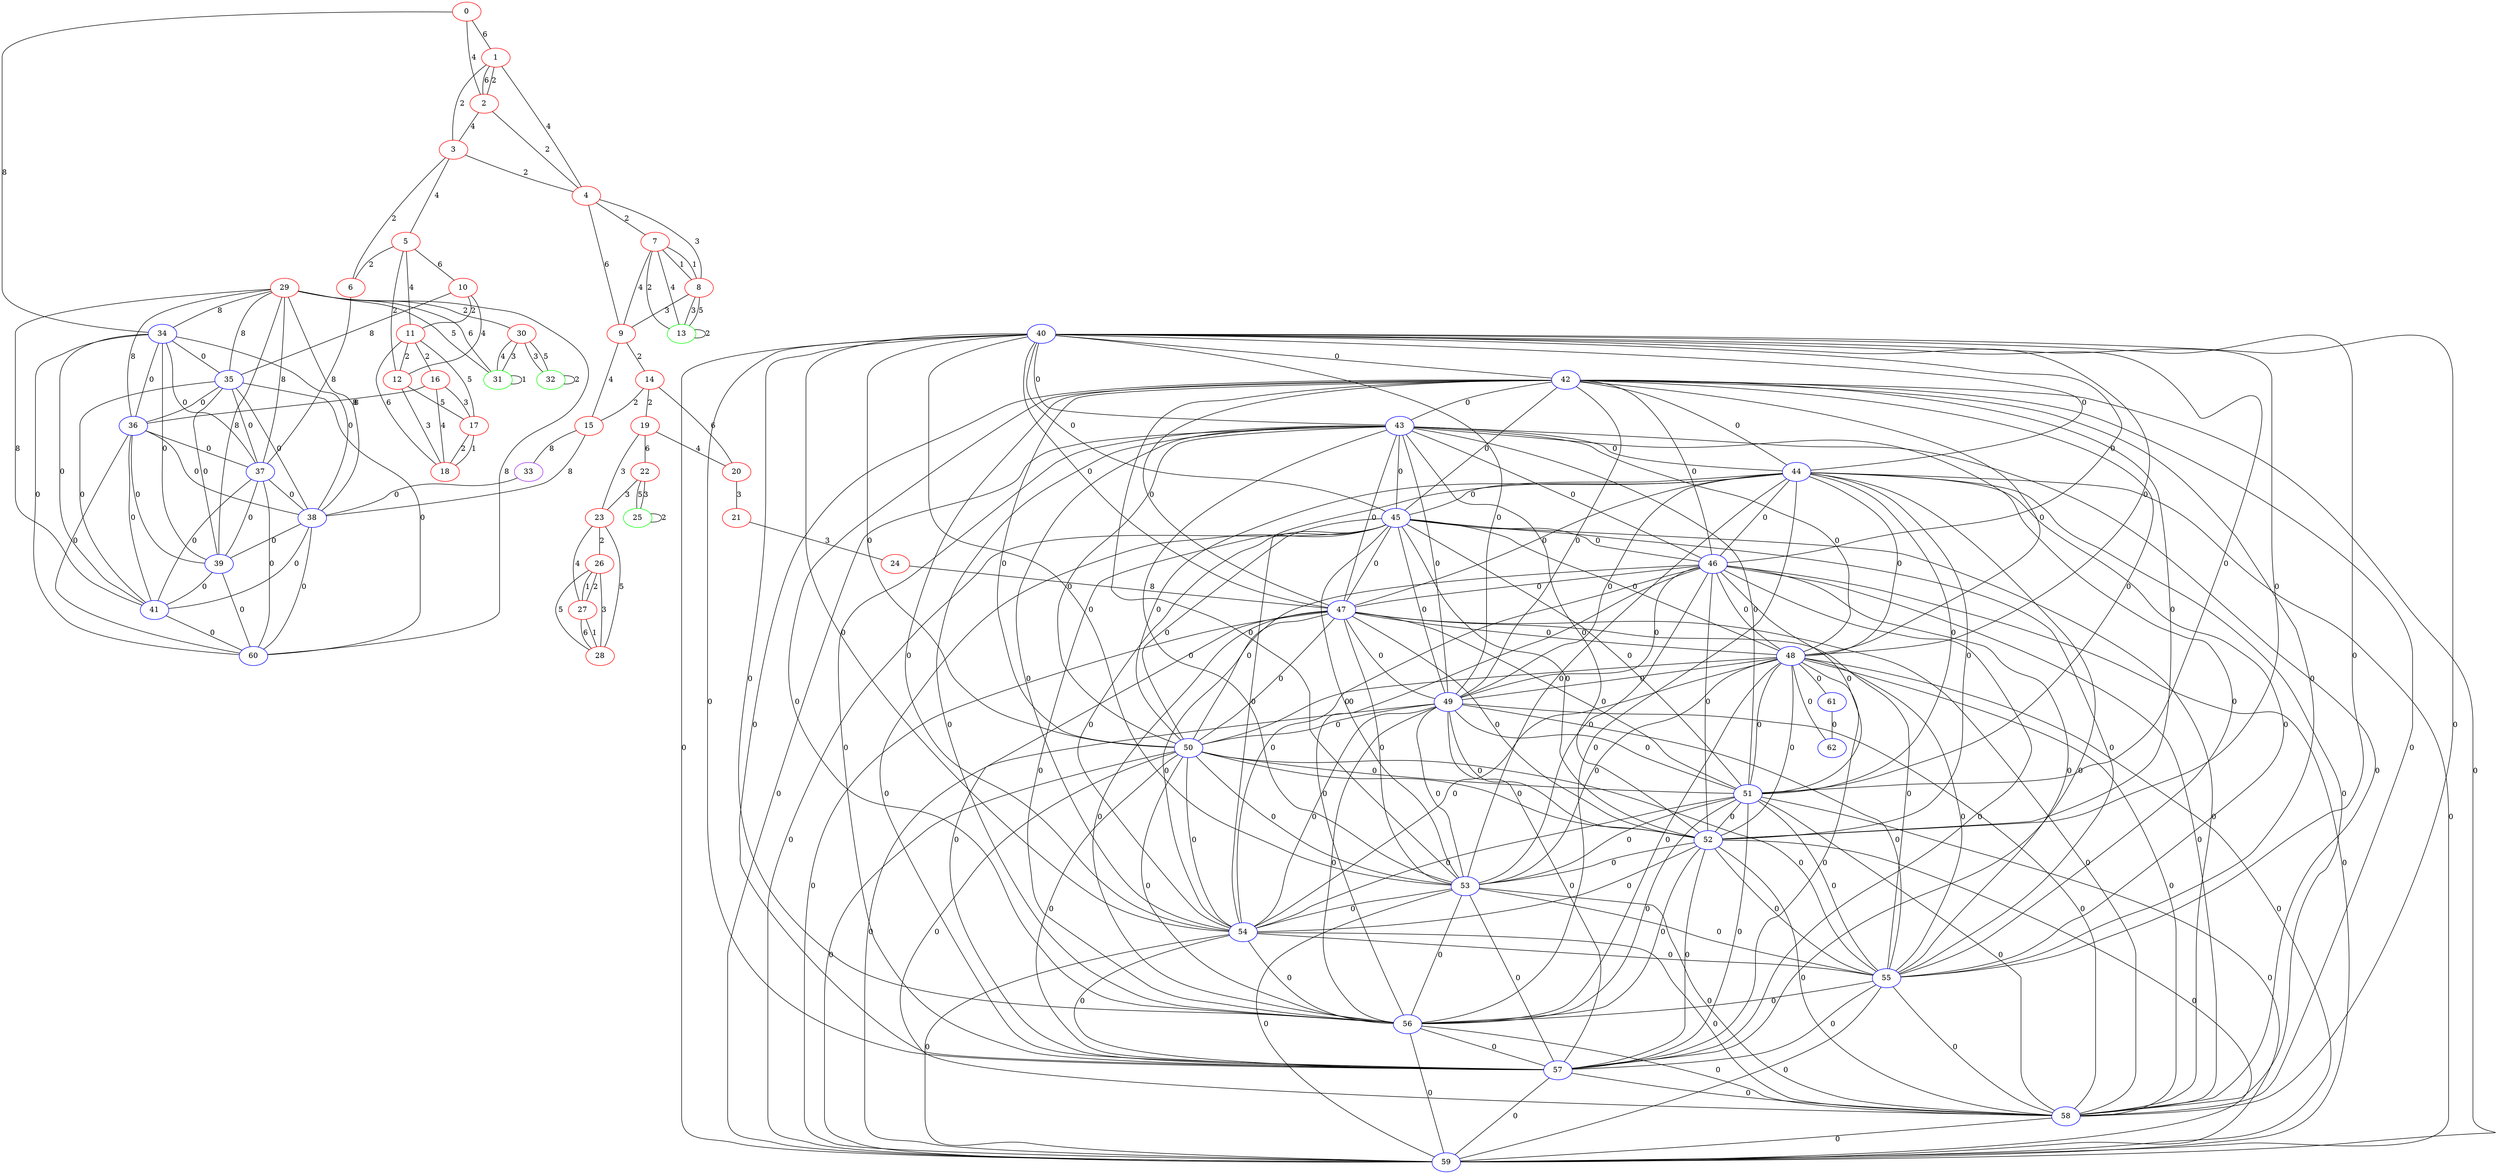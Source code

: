 graph "" {
0 [color=red, weight=1];
1 [color=red, weight=1];
2 [color=red, weight=1];
3 [color=red, weight=1];
4 [color=red, weight=1];
5 [color=red, weight=1];
6 [color=red, weight=1];
7 [color=red, weight=1];
8 [color=red, weight=1];
9 [color=red, weight=1];
10 [color=red, weight=1];
11 [color=red, weight=1];
12 [color=red, weight=1];
13 [color=green, weight=2];
14 [color=red, weight=1];
15 [color=red, weight=1];
16 [color=red, weight=1];
17 [color=red, weight=1];
18 [color=red, weight=1];
19 [color=red, weight=1];
20 [color=red, weight=1];
21 [color=red, weight=1];
22 [color=red, weight=1];
23 [color=red, weight=1];
24 [color=red, weight=1];
25 [color=green, weight=2];
26 [color=red, weight=1];
27 [color=red, weight=1];
28 [color=red, weight=1];
29 [color=red, weight=1];
30 [color=red, weight=1];
31 [color=green, weight=2];
32 [color=green, weight=2];
33 [color=purple, weight=4];
34 [color=blue, weight=3];
35 [color=blue, weight=3];
36 [color=blue, weight=3];
37 [color=blue, weight=3];
38 [color=blue, weight=3];
39 [color=blue, weight=3];
40 [color=blue, weight=3];
41 [color=blue, weight=3];
42 [color=blue, weight=3];
43 [color=blue, weight=3];
44 [color=blue, weight=3];
45 [color=blue, weight=3];
46 [color=blue, weight=3];
47 [color=blue, weight=3];
48 [color=blue, weight=3];
49 [color=blue, weight=3];
50 [color=blue, weight=3];
51 [color=blue, weight=3];
52 [color=blue, weight=3];
53 [color=blue, weight=3];
54 [color=blue, weight=3];
55 [color=blue, weight=3];
56 [color=blue, weight=3];
57 [color=blue, weight=3];
58 [color=blue, weight=3];
59 [color=blue, weight=3];
60 [color=blue, weight=3];
61 [color=blue, weight=3];
62 [color=blue, weight=3];
0 -- 1  [key=0, label=6];
0 -- 2  [key=0, label=4];
0 -- 34  [key=0, label=8];
1 -- 2  [key=0, label=2];
1 -- 2  [key=1, label=6];
1 -- 3  [key=0, label=2];
1 -- 4  [key=0, label=4];
2 -- 3  [key=0, label=4];
2 -- 4  [key=0, label=2];
3 -- 4  [key=0, label=2];
3 -- 5  [key=0, label=4];
3 -- 6  [key=0, label=2];
4 -- 7  [key=0, label=2];
4 -- 8  [key=0, label=3];
4 -- 9  [key=0, label=6];
5 -- 11  [key=0, label=4];
5 -- 10  [key=0, label=6];
5 -- 12  [key=0, label=2];
5 -- 6  [key=0, label=2];
6 -- 37  [key=0, label=8];
7 -- 8  [key=0, label=1];
7 -- 8  [key=1, label=1];
7 -- 9  [key=0, label=4];
7 -- 13  [key=0, label=2];
7 -- 13  [key=1, label=4];
8 -- 9  [key=0, label=3];
8 -- 13  [key=0, label=3];
8 -- 13  [key=1, label=5];
9 -- 15  [key=0, label=4];
9 -- 14  [key=0, label=2];
10 -- 35  [key=0, label=8];
10 -- 11  [key=0, label=2];
10 -- 12  [key=0, label=4];
11 -- 12  [key=0, label=2];
11 -- 16  [key=0, label=2];
11 -- 17  [key=0, label=5];
11 -- 18  [key=0, label=6];
12 -- 18  [key=0, label=3];
12 -- 17  [key=0, label=5];
13 -- 13  [key=0, label=2];
14 -- 19  [key=0, label=2];
14 -- 20  [key=0, label=6];
14 -- 15  [key=0, label=2];
15 -- 38  [key=0, label=8];
15 -- 33  [key=0, label=8];
16 -- 17  [key=0, label=3];
16 -- 18  [key=0, label=4];
16 -- 36  [key=0, label=8];
17 -- 18  [key=0, label=1];
17 -- 18  [key=1, label=2];
19 -- 20  [key=0, label=4];
19 -- 22  [key=0, label=6];
19 -- 23  [key=0, label=3];
20 -- 21  [key=0, label=3];
21 -- 24  [key=0, label=3];
22 -- 25  [key=0, label=5];
22 -- 25  [key=1, label=3];
22 -- 23  [key=0, label=3];
23 -- 26  [key=0, label=2];
23 -- 27  [key=0, label=4];
23 -- 28  [key=0, label=5];
24 -- 47  [key=0, label=8];
25 -- 25  [key=0, label=2];
26 -- 27  [key=0, label=1];
26 -- 27  [key=1, label=2];
26 -- 28  [key=0, label=5];
26 -- 28  [key=1, label=3];
27 -- 28  [key=0, label=6];
27 -- 28  [key=1, label=1];
29 -- 34  [key=0, label=8];
29 -- 35  [key=0, label=8];
29 -- 36  [key=0, label=8];
29 -- 37  [key=0, label=8];
29 -- 38  [key=0, label=8];
29 -- 39  [key=0, label=8];
29 -- 41  [key=0, label=8];
29 -- 60  [key=0, label=8];
29 -- 30  [key=0, label=2];
29 -- 31  [key=0, label=5];
29 -- 31  [key=1, label=6];
30 -- 32  [key=0, label=5];
30 -- 32  [key=1, label=3];
30 -- 31  [key=0, label=3];
30 -- 31  [key=1, label=4];
31 -- 31  [key=0, label=1];
32 -- 32  [key=0, label=2];
33 -- 38  [key=0, label=0];
34 -- 35  [key=0, label=0];
34 -- 36  [key=0, label=0];
34 -- 37  [key=0, label=0];
34 -- 38  [key=0, label=0];
34 -- 39  [key=0, label=0];
34 -- 41  [key=0, label=0];
34 -- 60  [key=0, label=0];
35 -- 36  [key=0, label=0];
35 -- 37  [key=0, label=0];
35 -- 38  [key=0, label=0];
35 -- 39  [key=0, label=0];
35 -- 41  [key=0, label=0];
35 -- 60  [key=0, label=0];
36 -- 37  [key=0, label=0];
36 -- 38  [key=0, label=0];
36 -- 39  [key=0, label=0];
36 -- 41  [key=0, label=0];
36 -- 60  [key=0, label=0];
37 -- 38  [key=0, label=0];
37 -- 39  [key=0, label=0];
37 -- 41  [key=0, label=0];
37 -- 60  [key=0, label=0];
38 -- 39  [key=0, label=0];
38 -- 41  [key=0, label=0];
38 -- 60  [key=0, label=0];
39 -- 41  [key=0, label=0];
39 -- 60  [key=0, label=0];
40 -- 42  [key=0, label=0];
40 -- 43  [key=0, label=0];
40 -- 44  [key=0, label=0];
40 -- 45  [key=0, label=0];
40 -- 46  [key=0, label=0];
40 -- 47  [key=0, label=0];
40 -- 48  [key=0, label=0];
40 -- 49  [key=0, label=0];
40 -- 50  [key=0, label=0];
40 -- 51  [key=0, label=0];
40 -- 52  [key=0, label=0];
40 -- 53  [key=0, label=0];
40 -- 54  [key=0, label=0];
40 -- 55  [key=0, label=0];
40 -- 56  [key=0, label=0];
40 -- 57  [key=0, label=0];
40 -- 58  [key=0, label=0];
40 -- 59  [key=0, label=0];
41 -- 60  [key=0, label=0];
42 -- 43  [key=0, label=0];
42 -- 44  [key=0, label=0];
42 -- 45  [key=0, label=0];
42 -- 46  [key=0, label=0];
42 -- 47  [key=0, label=0];
42 -- 48  [key=0, label=0];
42 -- 49  [key=0, label=0];
42 -- 50  [key=0, label=0];
42 -- 51  [key=0, label=0];
42 -- 52  [key=0, label=0];
42 -- 53  [key=0, label=0];
42 -- 54  [key=0, label=0];
42 -- 55  [key=0, label=0];
42 -- 56  [key=0, label=0];
42 -- 57  [key=0, label=0];
42 -- 58  [key=0, label=0];
42 -- 59  [key=0, label=0];
43 -- 44  [key=0, label=0];
43 -- 45  [key=0, label=0];
43 -- 46  [key=0, label=0];
43 -- 47  [key=0, label=0];
43 -- 48  [key=0, label=0];
43 -- 49  [key=0, label=0];
43 -- 50  [key=0, label=0];
43 -- 51  [key=0, label=0];
43 -- 52  [key=0, label=0];
43 -- 53  [key=0, label=0];
43 -- 54  [key=0, label=0];
43 -- 55  [key=0, label=0];
43 -- 56  [key=0, label=0];
43 -- 57  [key=0, label=0];
43 -- 58  [key=0, label=0];
43 -- 59  [key=0, label=0];
44 -- 45  [key=0, label=0];
44 -- 46  [key=0, label=0];
44 -- 47  [key=0, label=0];
44 -- 48  [key=0, label=0];
44 -- 49  [key=0, label=0];
44 -- 50  [key=0, label=0];
44 -- 51  [key=0, label=0];
44 -- 52  [key=0, label=0];
44 -- 53  [key=0, label=0];
44 -- 54  [key=0, label=0];
44 -- 55  [key=0, label=0];
44 -- 56  [key=0, label=0];
44 -- 57  [key=0, label=0];
44 -- 58  [key=0, label=0];
44 -- 59  [key=0, label=0];
45 -- 46  [key=0, label=0];
45 -- 47  [key=0, label=0];
45 -- 48  [key=0, label=0];
45 -- 49  [key=0, label=0];
45 -- 50  [key=0, label=0];
45 -- 51  [key=0, label=0];
45 -- 52  [key=0, label=0];
45 -- 53  [key=0, label=0];
45 -- 54  [key=0, label=0];
45 -- 55  [key=0, label=0];
45 -- 56  [key=0, label=0];
45 -- 57  [key=0, label=0];
45 -- 58  [key=0, label=0];
45 -- 59  [key=0, label=0];
46 -- 47  [key=0, label=0];
46 -- 48  [key=0, label=0];
46 -- 49  [key=0, label=0];
46 -- 50  [key=0, label=0];
46 -- 51  [key=0, label=0];
46 -- 52  [key=0, label=0];
46 -- 53  [key=0, label=0];
46 -- 54  [key=0, label=0];
46 -- 55  [key=0, label=0];
46 -- 56  [key=0, label=0];
46 -- 57  [key=0, label=0];
46 -- 58  [key=0, label=0];
46 -- 59  [key=0, label=0];
47 -- 56  [key=0, label=0];
47 -- 48  [key=0, label=0];
47 -- 49  [key=0, label=0];
47 -- 50  [key=0, label=0];
47 -- 51  [key=0, label=0];
47 -- 52  [key=0, label=0];
47 -- 53  [key=0, label=0];
47 -- 54  [key=0, label=0];
47 -- 55  [key=0, label=0];
47 -- 57  [key=0, label=0];
47 -- 58  [key=0, label=0];
47 -- 59  [key=0, label=0];
48 -- 49  [key=0, label=0];
48 -- 50  [key=0, label=0];
48 -- 51  [key=0, label=0];
48 -- 52  [key=0, label=0];
48 -- 53  [key=0, label=0];
48 -- 54  [key=0, label=0];
48 -- 55  [key=0, label=0];
48 -- 56  [key=0, label=0];
48 -- 57  [key=0, label=0];
48 -- 58  [key=0, label=0];
48 -- 59  [key=0, label=0];
48 -- 61  [key=0, label=0];
48 -- 62  [key=0, label=0];
49 -- 50  [key=0, label=0];
49 -- 51  [key=0, label=0];
49 -- 52  [key=0, label=0];
49 -- 53  [key=0, label=0];
49 -- 54  [key=0, label=0];
49 -- 55  [key=0, label=0];
49 -- 56  [key=0, label=0];
49 -- 57  [key=0, label=0];
49 -- 58  [key=0, label=0];
49 -- 59  [key=0, label=0];
50 -- 51  [key=0, label=0];
50 -- 52  [key=0, label=0];
50 -- 53  [key=0, label=0];
50 -- 54  [key=0, label=0];
50 -- 55  [key=0, label=0];
50 -- 56  [key=0, label=0];
50 -- 57  [key=0, label=0];
50 -- 58  [key=0, label=0];
50 -- 59  [key=0, label=0];
51 -- 52  [key=0, label=0];
51 -- 53  [key=0, label=0];
51 -- 54  [key=0, label=0];
51 -- 55  [key=0, label=0];
51 -- 56  [key=0, label=0];
51 -- 57  [key=0, label=0];
51 -- 58  [key=0, label=0];
51 -- 59  [key=0, label=0];
52 -- 53  [key=0, label=0];
52 -- 54  [key=0, label=0];
52 -- 55  [key=0, label=0];
52 -- 56  [key=0, label=0];
52 -- 57  [key=0, label=0];
52 -- 58  [key=0, label=0];
52 -- 59  [key=0, label=0];
53 -- 54  [key=0, label=0];
53 -- 55  [key=0, label=0];
53 -- 56  [key=0, label=0];
53 -- 57  [key=0, label=0];
53 -- 58  [key=0, label=0];
53 -- 59  [key=0, label=0];
54 -- 55  [key=0, label=0];
54 -- 56  [key=0, label=0];
54 -- 57  [key=0, label=0];
54 -- 58  [key=0, label=0];
54 -- 59  [key=0, label=0];
55 -- 56  [key=0, label=0];
55 -- 57  [key=0, label=0];
55 -- 58  [key=0, label=0];
55 -- 59  [key=0, label=0];
56 -- 57  [key=0, label=0];
56 -- 58  [key=0, label=0];
56 -- 59  [key=0, label=0];
57 -- 58  [key=0, label=0];
57 -- 59  [key=0, label=0];
58 -- 59  [key=0, label=0];
61 -- 62  [key=0, label=0];
}
